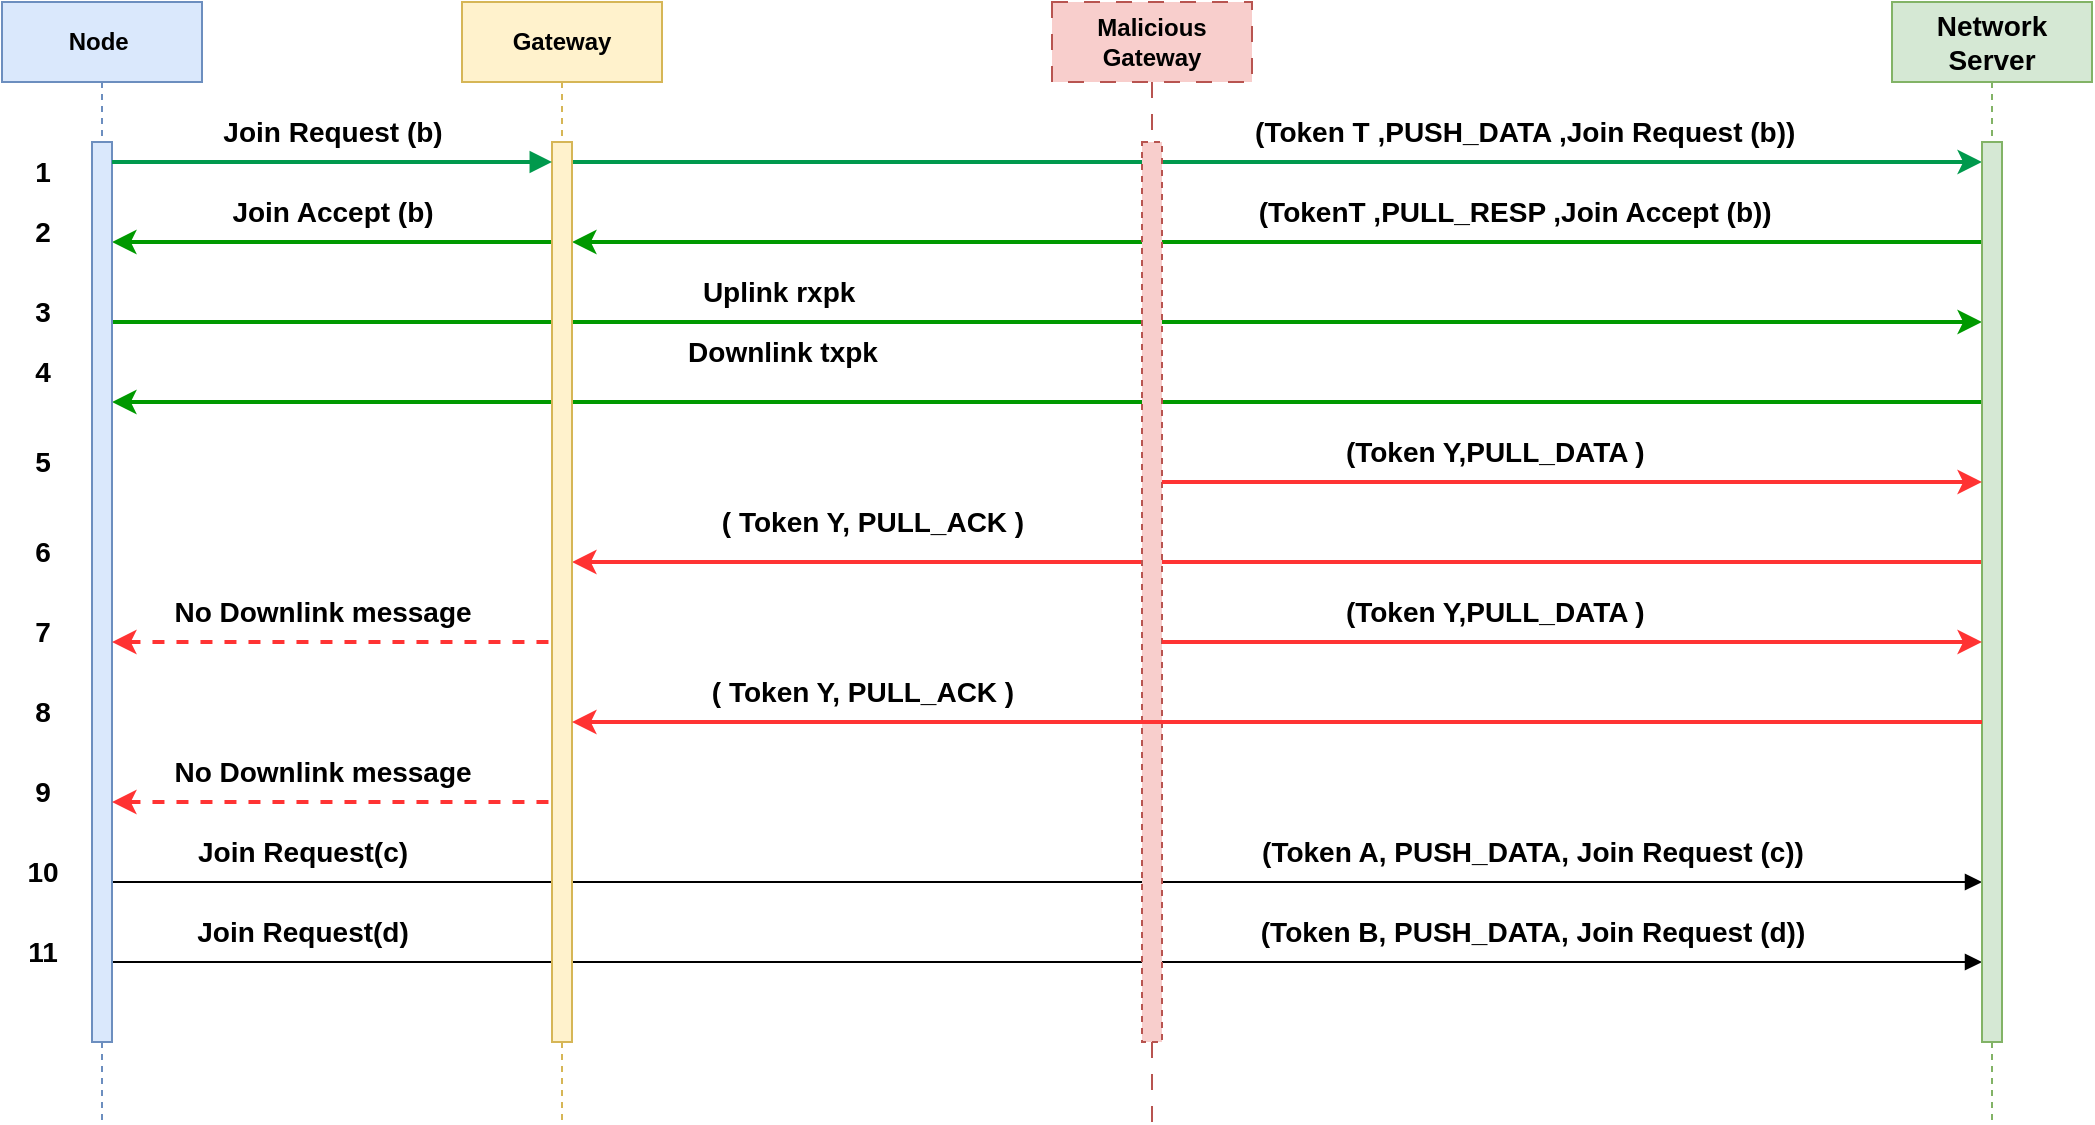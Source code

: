 <mxfile version="21.2.8" type="device">
  <diagram name="Page-1" id="2YBvvXClWsGukQMizWep">
    <mxGraphModel dx="1254" dy="735" grid="1" gridSize="10" guides="1" tooltips="1" connect="1" arrows="1" fold="1" page="1" pageScale="1" pageWidth="850" pageHeight="1100" math="0" shadow="0">
      <root>
        <mxCell id="0" />
        <mxCell id="1" parent="0" />
        <mxCell id="OlQx9VZEl4k34NBRUsWb-67" value="&lt;b style=&quot;font-size: 14px;&quot;&gt;&amp;nbsp;&lt;/b&gt;" style="html=1;verticalAlign=bottom;endArrow=block;edgeStyle=elbowEdgeStyle;elbow=vertical;curved=0;rounded=0;fontSize=14;exitX=0.5;exitY=0.902;exitDx=0;exitDy=0;exitPerimeter=0;" edge="1" parent="1" source="aM9ryv3xv72pqoxQDRHE-2" target="OlQx9VZEl4k34NBRUsWb-2">
          <mxGeometry x="-0.15" y="-30" relative="1" as="geometry">
            <mxPoint x="100" y="480" as="sourcePoint" />
            <Array as="points">
              <mxPoint x="270" y="520" />
              <mxPoint x="400" y="560" />
              <mxPoint x="260" y="500" />
              <mxPoint x="165" y="480" />
              <mxPoint x="435" y="540" />
              <mxPoint x="475" y="400" />
              <mxPoint x="425" y="520" />
              <mxPoint x="525" y="490" />
              <mxPoint x="290" y="440" />
              <mxPoint x="170" y="430" />
            </Array>
            <mxPoint x="1000" y="480" as="targetPoint" />
            <mxPoint as="offset" />
          </mxGeometry>
        </mxCell>
        <mxCell id="OlQx9VZEl4k34NBRUsWb-16" value="&lt;b style=&quot;font-size: 14px;&quot;&gt;&amp;nbsp;&lt;/b&gt;" style="html=1;verticalAlign=bottom;endArrow=block;edgeStyle=elbowEdgeStyle;elbow=vertical;curved=0;rounded=0;fontSize=14;" edge="1" parent="1" source="aM9ryv3xv72pqoxQDRHE-2" target="OlQx9VZEl4k34NBRUsWb-2">
          <mxGeometry x="-0.115" y="10" relative="1" as="geometry">
            <mxPoint x="100" y="400" as="sourcePoint" />
            <Array as="points">
              <mxPoint x="280" y="480" />
              <mxPoint x="170" y="440" />
              <mxPoint x="440" y="500" />
              <mxPoint x="480" y="360" />
              <mxPoint x="430" y="480" />
              <mxPoint x="530" y="450" />
              <mxPoint x="295" y="400" />
              <mxPoint x="175" y="390" />
            </Array>
            <mxPoint x="825" y="400" as="targetPoint" />
            <mxPoint as="offset" />
          </mxGeometry>
        </mxCell>
        <mxCell id="OlQx9VZEl4k34NBRUsWb-44" value="" style="endArrow=none;html=1;rounded=0;endFill=0;startArrow=classic;startFill=1;strokeColor=#009900;strokeWidth=2;fontSize=14;" edge="1" parent="1" source="aM9ryv3xv72pqoxQDRHE-2" target="OlQx9VZEl4k34NBRUsWb-2">
          <mxGeometry width="50" height="50" relative="1" as="geometry">
            <mxPoint x="100" y="230" as="sourcePoint" />
            <mxPoint x="790" y="230" as="targetPoint" />
            <Array as="points">
              <mxPoint x="250" y="240" />
              <mxPoint x="540" y="240" />
            </Array>
          </mxGeometry>
        </mxCell>
        <mxCell id="OlQx9VZEl4k34NBRUsWb-34" value="" style="endArrow=classic;html=1;rounded=0;strokeColor=#009900;strokeWidth=2;fontSize=14;" edge="1" parent="1" source="aM9ryv3xv72pqoxQDRHE-2" target="OlQx9VZEl4k34NBRUsWb-2">
          <mxGeometry width="50" height="50" relative="1" as="geometry">
            <mxPoint x="160" y="210" as="sourcePoint" />
            <mxPoint x="450" y="240" as="targetPoint" />
            <Array as="points">
              <mxPoint x="250" y="200" />
              <mxPoint x="330" y="200" />
            </Array>
          </mxGeometry>
        </mxCell>
        <mxCell id="OlQx9VZEl4k34NBRUsWb-40" value="" style="endArrow=none;html=1;rounded=0;startArrow=classic;startFill=1;endFill=0;strokeWidth=2;strokeColor=#FF3333;fontSize=14;" edge="1" parent="1" source="aM9ryv3xv72pqoxQDRHE-6" target="OlQx9VZEl4k34NBRUsWb-2">
          <mxGeometry width="50" height="50" relative="1" as="geometry">
            <mxPoint x="330" y="320" as="sourcePoint" />
            <mxPoint x="600" y="320" as="targetPoint" />
            <Array as="points">
              <mxPoint x="600" y="320" />
              <mxPoint x="1020" y="320" />
              <mxPoint x="590" y="320" />
            </Array>
          </mxGeometry>
        </mxCell>
        <mxCell id="OlQx9VZEl4k34NBRUsWb-26" value="" style="endArrow=classic;html=1;rounded=0;strokeColor=#00994D;strokeWidth=2;fontSize=14;" edge="1" parent="1" source="aM9ryv3xv72pqoxQDRHE-6" target="OlQx9VZEl4k34NBRUsWb-2">
          <mxGeometry width="50" height="50" relative="1" as="geometry">
            <mxPoint x="400" y="290" as="sourcePoint" />
            <mxPoint x="450" y="240" as="targetPoint" />
            <Array as="points">
              <mxPoint x="490" y="120" />
              <mxPoint x="550" y="120" />
            </Array>
          </mxGeometry>
        </mxCell>
        <mxCell id="OlQx9VZEl4k34NBRUsWb-19" value="" style="endArrow=classic;html=1;rounded=0;strokeColor=#009900;strokeWidth=2;fontSize=14;" edge="1" parent="1" source="OlQx9VZEl4k34NBRUsWb-2" target="aM9ryv3xv72pqoxQDRHE-6">
          <mxGeometry width="50" height="50" relative="1" as="geometry">
            <mxPoint x="830" y="160" as="sourcePoint" />
            <mxPoint x="330" y="160" as="targetPoint" />
            <Array as="points">
              <mxPoint x="440" y="160" />
            </Array>
          </mxGeometry>
        </mxCell>
        <mxCell id="OlQx9VZEl4k34NBRUsWb-21" value="" style="endArrow=classic;html=1;rounded=0;strokeColor=#009900;strokeWidth=2;fontSize=14;" edge="1" parent="1" target="aM9ryv3xv72pqoxQDRHE-2">
          <mxGeometry width="50" height="50" relative="1" as="geometry">
            <mxPoint x="310" y="160" as="sourcePoint" />
            <mxPoint x="450" y="240" as="targetPoint" />
            <Array as="points">
              <mxPoint x="220" y="160" />
            </Array>
          </mxGeometry>
        </mxCell>
        <mxCell id="aM9ryv3xv72pqoxQDRHE-1" value="&lt;b&gt;Node&amp;nbsp;&lt;/b&gt;" style="shape=umlLifeline;perimeter=lifelinePerimeter;whiteSpace=wrap;html=1;container=0;dropTarget=0;collapsible=0;recursiveResize=0;outlineConnect=0;portConstraint=eastwest;newEdgeStyle={&quot;edgeStyle&quot;:&quot;elbowEdgeStyle&quot;,&quot;elbow&quot;:&quot;vertical&quot;,&quot;curved&quot;:0,&quot;rounded&quot;:0};fillColor=#dae8fc;strokeColor=#6c8ebf;" parent="1" vertex="1">
          <mxGeometry x="35" y="40" width="100" height="560" as="geometry" />
        </mxCell>
        <mxCell id="aM9ryv3xv72pqoxQDRHE-2" value="" style="html=1;points=[];perimeter=orthogonalPerimeter;outlineConnect=0;targetShapes=umlLifeline;portConstraint=eastwest;newEdgeStyle={&quot;edgeStyle&quot;:&quot;elbowEdgeStyle&quot;,&quot;elbow&quot;:&quot;vertical&quot;,&quot;curved&quot;:0,&quot;rounded&quot;:0};fillColor=#dae8fc;strokeColor=#6c8ebf;fontSize=14;" parent="aM9ryv3xv72pqoxQDRHE-1" vertex="1">
          <mxGeometry x="45" y="70" width="10" height="450" as="geometry" />
        </mxCell>
        <mxCell id="aM9ryv3xv72pqoxQDRHE-5" value="&lt;b&gt;Gateway&lt;/b&gt;" style="shape=umlLifeline;perimeter=lifelinePerimeter;whiteSpace=wrap;html=1;container=0;dropTarget=0;collapsible=0;recursiveResize=0;outlineConnect=0;portConstraint=eastwest;newEdgeStyle={&quot;edgeStyle&quot;:&quot;elbowEdgeStyle&quot;,&quot;elbow&quot;:&quot;vertical&quot;,&quot;curved&quot;:0,&quot;rounded&quot;:0};fillColor=#fff2cc;strokeColor=#d6b656;" parent="1" vertex="1">
          <mxGeometry x="265" y="40" width="100" height="560" as="geometry" />
        </mxCell>
        <mxCell id="aM9ryv3xv72pqoxQDRHE-6" value="" style="html=1;points=[];perimeter=orthogonalPerimeter;outlineConnect=0;targetShapes=umlLifeline;portConstraint=eastwest;newEdgeStyle={&quot;edgeStyle&quot;:&quot;elbowEdgeStyle&quot;,&quot;elbow&quot;:&quot;vertical&quot;,&quot;curved&quot;:0,&quot;rounded&quot;:0};fillColor=#fff2cc;strokeColor=#d6b656;fontSize=14;" parent="aM9ryv3xv72pqoxQDRHE-5" vertex="1">
          <mxGeometry x="45" y="70" width="10" height="450" as="geometry" />
        </mxCell>
        <mxCell id="OlQx9VZEl4k34NBRUsWb-1" value="&lt;b style=&quot;font-size: 14px;&quot;&gt;Network Server&lt;/b&gt;" style="shape=umlLifeline;perimeter=lifelinePerimeter;whiteSpace=wrap;html=1;container=0;dropTarget=0;collapsible=0;recursiveResize=0;outlineConnect=0;portConstraint=eastwest;newEdgeStyle={&quot;edgeStyle&quot;:&quot;elbowEdgeStyle&quot;,&quot;elbow&quot;:&quot;vertical&quot;,&quot;curved&quot;:0,&quot;rounded&quot;:0};fillColor=#d5e8d4;strokeColor=#82b366;fontSize=14;" vertex="1" parent="1">
          <mxGeometry x="980" y="40" width="100" height="560" as="geometry" />
        </mxCell>
        <mxCell id="OlQx9VZEl4k34NBRUsWb-2" value="" style="html=1;points=[];perimeter=orthogonalPerimeter;outlineConnect=0;targetShapes=umlLifeline;portConstraint=eastwest;newEdgeStyle={&quot;edgeStyle&quot;:&quot;elbowEdgeStyle&quot;,&quot;elbow&quot;:&quot;vertical&quot;,&quot;curved&quot;:0,&quot;rounded&quot;:0};fillColor=#d5e8d4;strokeColor=#82b366;fontSize=14;" vertex="1" parent="OlQx9VZEl4k34NBRUsWb-1">
          <mxGeometry x="45" y="70" width="10" height="450" as="geometry" />
        </mxCell>
        <mxCell id="OlQx9VZEl4k34NBRUsWb-3" value="&lt;b&gt;Malicious Gateway&lt;/b&gt;" style="shape=umlLifeline;perimeter=lifelinePerimeter;whiteSpace=wrap;html=1;container=0;dropTarget=0;collapsible=0;recursiveResize=0;outlineConnect=0;portConstraint=eastwest;newEdgeStyle={&quot;edgeStyle&quot;:&quot;elbowEdgeStyle&quot;,&quot;elbow&quot;:&quot;vertical&quot;,&quot;curved&quot;:0,&quot;rounded&quot;:0};fillColor=#f8cecc;strokeColor=#b85450;dashed=1;dashPattern=8 8;" vertex="1" parent="1">
          <mxGeometry x="560" y="40" width="100" height="560" as="geometry" />
        </mxCell>
        <mxCell id="OlQx9VZEl4k34NBRUsWb-4" value="" style="html=1;points=[];perimeter=orthogonalPerimeter;outlineConnect=0;targetShapes=umlLifeline;portConstraint=eastwest;newEdgeStyle={&quot;edgeStyle&quot;:&quot;elbowEdgeStyle&quot;,&quot;elbow&quot;:&quot;vertical&quot;,&quot;curved&quot;:0,&quot;rounded&quot;:0};dashed=1;fillColor=#f8cecc;strokeColor=#b85450;fontSize=14;" vertex="1" parent="OlQx9VZEl4k34NBRUsWb-3">
          <mxGeometry x="45" y="70" width="10" height="450" as="geometry" />
        </mxCell>
        <mxCell id="aM9ryv3xv72pqoxQDRHE-7" value="" style="html=1;verticalAlign=bottom;endArrow=block;edgeStyle=elbowEdgeStyle;elbow=vertical;curved=0;rounded=0;strokeColor=#00994D;strokeWidth=2;fontSize=14;" parent="1" source="aM9ryv3xv72pqoxQDRHE-2" target="aM9ryv3xv72pqoxQDRHE-6" edge="1">
          <mxGeometry x="-0.687" y="20" relative="1" as="geometry">
            <mxPoint x="195" y="130" as="sourcePoint" />
            <Array as="points">
              <mxPoint x="270" y="120" />
              <mxPoint x="300" y="130" />
              <mxPoint x="180" y="120" />
            </Array>
            <mxPoint x="630" y="120" as="targetPoint" />
            <mxPoint as="offset" />
          </mxGeometry>
        </mxCell>
        <mxCell id="OlQx9VZEl4k34NBRUsWb-9" value="&lt;b style=&quot;font-size: 14px;&quot;&gt;( Token Y, PULL_ACK )&lt;/b&gt;" style="text;html=1;align=center;verticalAlign=middle;resizable=0;points=[];autosize=1;strokeColor=none;fillColor=none;fontSize=14;" vertex="1" parent="1">
          <mxGeometry x="385" y="285" width="170" height="30" as="geometry" />
        </mxCell>
        <mxCell id="OlQx9VZEl4k34NBRUsWb-17" value="&lt;b style=&quot;font-size: 14px;&quot;&gt;(Token A, PUSH_DATA, Join Request (c))&lt;/b&gt;" style="text;html=1;align=center;verticalAlign=middle;resizable=0;points=[];autosize=1;strokeColor=none;fillColor=none;fontSize=14;" vertex="1" parent="1">
          <mxGeometry x="655" y="450" width="290" height="30" as="geometry" />
        </mxCell>
        <mxCell id="OlQx9VZEl4k34NBRUsWb-18" value="&lt;b style=&quot;font-size: 14px;&quot;&gt;(Token T ,PUSH_DATA ,Join Request (b))&amp;nbsp;&amp;nbsp;&lt;/b&gt;" style="text;html=1;align=center;verticalAlign=middle;resizable=0;points=[];autosize=1;strokeColor=none;fillColor=none;fontSize=14;" vertex="1" parent="1">
          <mxGeometry x="650" y="90" width="300" height="30" as="geometry" />
        </mxCell>
        <mxCell id="OlQx9VZEl4k34NBRUsWb-20" value="&lt;b style=&quot;font-size: 14px;&quot;&gt;(TokenT ,PULL_RESP ,Join Accept (b))&amp;nbsp;&amp;nbsp;&lt;/b&gt;" style="text;html=1;align=center;verticalAlign=middle;resizable=0;points=[];autosize=1;strokeColor=none;fillColor=none;fontSize=14;" vertex="1" parent="1">
          <mxGeometry x="650" y="130" width="290" height="30" as="geometry" />
        </mxCell>
        <mxCell id="OlQx9VZEl4k34NBRUsWb-22" value="&lt;b style=&quot;font-size: 14px;&quot;&gt;Join Accept (b)&lt;/b&gt;" style="text;html=1;align=center;verticalAlign=middle;resizable=0;points=[];autosize=1;strokeColor=none;fillColor=none;fontSize=14;" vertex="1" parent="1">
          <mxGeometry x="140" y="130" width="120" height="30" as="geometry" />
        </mxCell>
        <mxCell id="OlQx9VZEl4k34NBRUsWb-25" value="&lt;b style=&quot;font-size: 14px;&quot;&gt;Join Request (b)&lt;/b&gt;" style="text;html=1;align=center;verticalAlign=middle;resizable=0;points=[];autosize=1;strokeColor=none;fillColor=none;fontSize=14;" vertex="1" parent="1">
          <mxGeometry x="135" y="90" width="130" height="30" as="geometry" />
        </mxCell>
        <mxCell id="OlQx9VZEl4k34NBRUsWb-6" value="&lt;b style=&quot;font-size: 14px;&quot;&gt;(Token Y,PULL_DATA )&amp;nbsp;&amp;nbsp;&lt;/b&gt;" style="text;html=1;align=center;verticalAlign=middle;resizable=0;points=[];autosize=1;strokeColor=none;fillColor=none;fontSize=14;" vertex="1" parent="1">
          <mxGeometry x="695" y="250" width="180" height="30" as="geometry" />
        </mxCell>
        <mxCell id="OlQx9VZEl4k34NBRUsWb-35" value="&lt;b style=&quot;font-size: 14px;&quot;&gt;Uplink rxpk&amp;nbsp;&lt;/b&gt;" style="text;html=1;align=center;verticalAlign=middle;resizable=0;points=[];autosize=1;strokeColor=none;fillColor=none;fontSize=14;" vertex="1" parent="1">
          <mxGeometry x="375" y="170" width="100" height="30" as="geometry" />
        </mxCell>
        <mxCell id="OlQx9VZEl4k34NBRUsWb-43" value="" style="endArrow=classic;html=1;rounded=0;strokeWidth=2;strokeColor=#FF3333;fontSize=14;" edge="1" parent="1" source="OlQx9VZEl4k34NBRUsWb-4" target="OlQx9VZEl4k34NBRUsWb-2">
          <mxGeometry width="50" height="50" relative="1" as="geometry">
            <mxPoint x="530" y="250" as="sourcePoint" />
            <mxPoint x="320" y="280" as="targetPoint" />
            <Array as="points">
              <mxPoint x="620" y="280" />
            </Array>
          </mxGeometry>
        </mxCell>
        <mxCell id="OlQx9VZEl4k34NBRUsWb-45" value="&lt;b style=&quot;font-size: 14px;&quot;&gt;Downlink txpk&lt;/b&gt;" style="text;html=1;align=center;verticalAlign=middle;resizable=0;points=[];autosize=1;strokeColor=none;fillColor=none;fontSize=14;" vertex="1" parent="1">
          <mxGeometry x="365" y="200" width="120" height="30" as="geometry" />
        </mxCell>
        <mxCell id="OlQx9VZEl4k34NBRUsWb-46" value="&lt;b style=&quot;font-size: 14px;&quot;&gt;Join Request(c)&lt;/b&gt;" style="text;html=1;align=center;verticalAlign=middle;resizable=0;points=[];autosize=1;strokeColor=none;fillColor=none;fontSize=14;" vertex="1" parent="1">
          <mxGeometry x="120" y="450" width="130" height="30" as="geometry" />
        </mxCell>
        <mxCell id="OlQx9VZEl4k34NBRUsWb-47" value="&lt;b&gt;&lt;font style=&quot;font-size: 14px;&quot;&gt;1&lt;/font&gt;&lt;/b&gt;" style="text;html=1;align=center;verticalAlign=middle;resizable=0;points=[];autosize=1;strokeColor=none;fillColor=none;" vertex="1" parent="1">
          <mxGeometry x="40" y="110" width="30" height="30" as="geometry" />
        </mxCell>
        <mxCell id="OlQx9VZEl4k34NBRUsWb-48" value="&lt;font style=&quot;font-size: 14px;&quot;&gt;2&lt;/font&gt;" style="text;html=1;align=center;verticalAlign=middle;resizable=0;points=[];autosize=1;strokeColor=none;fillColor=none;fontStyle=1" vertex="1" parent="1">
          <mxGeometry x="40" y="140" width="30" height="30" as="geometry" />
        </mxCell>
        <mxCell id="OlQx9VZEl4k34NBRUsWb-49" value="&lt;font style=&quot;font-size: 14px;&quot;&gt;3&lt;/font&gt;" style="text;html=1;align=center;verticalAlign=middle;resizable=0;points=[];autosize=1;strokeColor=none;fillColor=none;fontStyle=1" vertex="1" parent="1">
          <mxGeometry x="40" y="180" width="30" height="30" as="geometry" />
        </mxCell>
        <mxCell id="OlQx9VZEl4k34NBRUsWb-50" value="&lt;font style=&quot;font-size: 14px;&quot;&gt;4&lt;/font&gt;" style="text;html=1;align=center;verticalAlign=middle;resizable=0;points=[];autosize=1;strokeColor=none;fillColor=none;fontStyle=1" vertex="1" parent="1">
          <mxGeometry x="40" y="210" width="30" height="30" as="geometry" />
        </mxCell>
        <mxCell id="OlQx9VZEl4k34NBRUsWb-51" value="&lt;b&gt;&lt;font style=&quot;font-size: 14px;&quot;&gt;5&lt;/font&gt;&lt;/b&gt;" style="text;html=1;align=center;verticalAlign=middle;resizable=0;points=[];autosize=1;strokeColor=none;fillColor=none;" vertex="1" parent="1">
          <mxGeometry x="40" y="255" width="30" height="30" as="geometry" />
        </mxCell>
        <mxCell id="OlQx9VZEl4k34NBRUsWb-53" value="&lt;b&gt;&lt;font style=&quot;font-size: 14px;&quot;&gt;6&lt;/font&gt;&lt;/b&gt;" style="text;html=1;align=center;verticalAlign=middle;resizable=0;points=[];autosize=1;strokeColor=none;fillColor=none;" vertex="1" parent="1">
          <mxGeometry x="40" y="300" width="30" height="30" as="geometry" />
        </mxCell>
        <mxCell id="OlQx9VZEl4k34NBRUsWb-54" value="&lt;b&gt;&lt;font style=&quot;font-size: 14px;&quot;&gt;7&lt;/font&gt;&lt;/b&gt;" style="text;html=1;align=center;verticalAlign=middle;resizable=0;points=[];autosize=1;strokeColor=none;fillColor=none;" vertex="1" parent="1">
          <mxGeometry x="40" y="340" width="30" height="30" as="geometry" />
        </mxCell>
        <mxCell id="OlQx9VZEl4k34NBRUsWb-55" value="&lt;b&gt;&lt;font style=&quot;font-size: 14px;&quot;&gt;8&lt;/font&gt;&lt;/b&gt;" style="text;html=1;align=center;verticalAlign=middle;resizable=0;points=[];autosize=1;strokeColor=none;fillColor=none;" vertex="1" parent="1">
          <mxGeometry x="40" y="380" width="30" height="30" as="geometry" />
        </mxCell>
        <mxCell id="OlQx9VZEl4k34NBRUsWb-56" value="&lt;b&gt;&lt;font style=&quot;font-size: 14px;&quot;&gt;9&lt;/font&gt;&lt;/b&gt;" style="text;html=1;align=center;verticalAlign=middle;resizable=0;points=[];autosize=1;strokeColor=none;fillColor=none;" vertex="1" parent="1">
          <mxGeometry x="40" y="420" width="30" height="30" as="geometry" />
        </mxCell>
        <mxCell id="OlQx9VZEl4k34NBRUsWb-57" value="&lt;b&gt;&lt;font style=&quot;font-size: 14px;&quot;&gt;10&lt;/font&gt;&lt;br&gt;&lt;/b&gt;" style="text;html=1;align=center;verticalAlign=middle;resizable=0;points=[];autosize=1;strokeColor=none;fillColor=none;" vertex="1" parent="1">
          <mxGeometry x="35" y="460" width="40" height="30" as="geometry" />
        </mxCell>
        <mxCell id="OlQx9VZEl4k34NBRUsWb-69" value="&lt;b style=&quot;font-size: 14px;&quot;&gt;Join Request(d)&lt;/b&gt;" style="text;html=1;align=center;verticalAlign=middle;resizable=0;points=[];autosize=1;strokeColor=none;fillColor=none;fontSize=14;" vertex="1" parent="1">
          <mxGeometry x="120" y="490" width="130" height="30" as="geometry" />
        </mxCell>
        <mxCell id="OlQx9VZEl4k34NBRUsWb-70" value="&lt;b style=&quot;font-size: 14px;&quot;&gt;(Token B, PUSH_DATA, Join Request (d))&lt;/b&gt;" style="text;html=1;align=center;verticalAlign=middle;resizable=0;points=[];autosize=1;strokeColor=none;fillColor=none;fontSize=14;" vertex="1" parent="1">
          <mxGeometry x="650" y="490" width="300" height="30" as="geometry" />
        </mxCell>
        <mxCell id="OlQx9VZEl4k34NBRUsWb-71" value="" style="endArrow=classic;html=1;rounded=0;strokeWidth=2;strokeColor=#FF3333;fontSize=14;" edge="1" parent="1" target="OlQx9VZEl4k34NBRUsWb-2">
          <mxGeometry width="50" height="50" relative="1" as="geometry">
            <mxPoint x="620" y="360" as="sourcePoint" />
            <mxPoint x="1020" y="360" as="targetPoint" />
            <Array as="points">
              <mxPoint x="615" y="360" />
            </Array>
          </mxGeometry>
        </mxCell>
        <mxCell id="OlQx9VZEl4k34NBRUsWb-72" value="&lt;b style=&quot;font-size: 14px;&quot;&gt;(Token Y,PULL_DATA )&amp;nbsp;&amp;nbsp;&lt;/b&gt;" style="text;html=1;align=center;verticalAlign=middle;resizable=0;points=[];autosize=1;strokeColor=none;fillColor=none;fontSize=14;" vertex="1" parent="1">
          <mxGeometry x="695" y="330" width="180" height="30" as="geometry" />
        </mxCell>
        <mxCell id="OlQx9VZEl4k34NBRUsWb-73" value="" style="endArrow=none;html=1;rounded=0;startArrow=classic;startFill=1;endFill=0;strokeWidth=2;strokeColor=#FF3333;fontSize=14;" edge="1" parent="1">
          <mxGeometry width="50" height="50" relative="1" as="geometry">
            <mxPoint x="320" y="400" as="sourcePoint" />
            <mxPoint x="1025" y="400" as="targetPoint" />
            <Array as="points">
              <mxPoint x="600" y="400" />
              <mxPoint x="1020" y="400" />
              <mxPoint x="590" y="400" />
            </Array>
          </mxGeometry>
        </mxCell>
        <mxCell id="OlQx9VZEl4k34NBRUsWb-74" value="&lt;b style=&quot;font-size: 14px;&quot;&gt;( Token Y, PULL_ACK )&lt;/b&gt;" style="text;html=1;align=center;verticalAlign=middle;resizable=0;points=[];autosize=1;strokeColor=none;fillColor=none;fontSize=14;" vertex="1" parent="1">
          <mxGeometry x="380" y="370" width="170" height="30" as="geometry" />
        </mxCell>
        <mxCell id="OlQx9VZEl4k34NBRUsWb-76" value="" style="endArrow=none;dashed=1;html=1;rounded=0;strokeColor=#FF3333;strokeWidth=2;startArrow=classic;startFill=1;" edge="1" parent="1" source="aM9ryv3xv72pqoxQDRHE-2" target="aM9ryv3xv72pqoxQDRHE-6">
          <mxGeometry width="50" height="50" relative="1" as="geometry">
            <mxPoint x="490" y="280" as="sourcePoint" />
            <mxPoint x="540" y="230" as="targetPoint" />
            <Array as="points">
              <mxPoint x="150" y="360" />
            </Array>
          </mxGeometry>
        </mxCell>
        <mxCell id="OlQx9VZEl4k34NBRUsWb-77" value="&lt;font style=&quot;font-size: 14px;&quot;&gt;&lt;b&gt;No Downlink message&lt;/b&gt;&lt;/font&gt;" style="text;html=1;align=center;verticalAlign=middle;resizable=0;points=[];autosize=1;strokeColor=none;fillColor=none;" vertex="1" parent="1">
          <mxGeometry x="110" y="330" width="170" height="30" as="geometry" />
        </mxCell>
        <mxCell id="OlQx9VZEl4k34NBRUsWb-78" value="" style="endArrow=none;dashed=1;html=1;rounded=0;strokeColor=#FF3333;strokeWidth=2;startArrow=classic;startFill=1;" edge="1" parent="1">
          <mxGeometry width="50" height="50" relative="1" as="geometry">
            <mxPoint x="90" y="440" as="sourcePoint" />
            <mxPoint x="310" y="440" as="targetPoint" />
            <Array as="points">
              <mxPoint x="150" y="440" />
            </Array>
          </mxGeometry>
        </mxCell>
        <mxCell id="OlQx9VZEl4k34NBRUsWb-79" value="&lt;font style=&quot;font-size: 14px;&quot;&gt;&lt;b&gt;No Downlink message&lt;/b&gt;&lt;/font&gt;" style="text;html=1;align=center;verticalAlign=middle;resizable=0;points=[];autosize=1;strokeColor=none;fillColor=none;" vertex="1" parent="1">
          <mxGeometry x="110" y="410" width="170" height="30" as="geometry" />
        </mxCell>
        <mxCell id="OlQx9VZEl4k34NBRUsWb-80" value="&lt;b&gt;&lt;font style=&quot;font-size: 14px;&quot;&gt;11&lt;/font&gt;&lt;br&gt;&lt;/b&gt;" style="text;html=1;align=center;verticalAlign=middle;resizable=0;points=[];autosize=1;strokeColor=none;fillColor=none;" vertex="1" parent="1">
          <mxGeometry x="35" y="500" width="40" height="30" as="geometry" />
        </mxCell>
      </root>
    </mxGraphModel>
  </diagram>
</mxfile>

